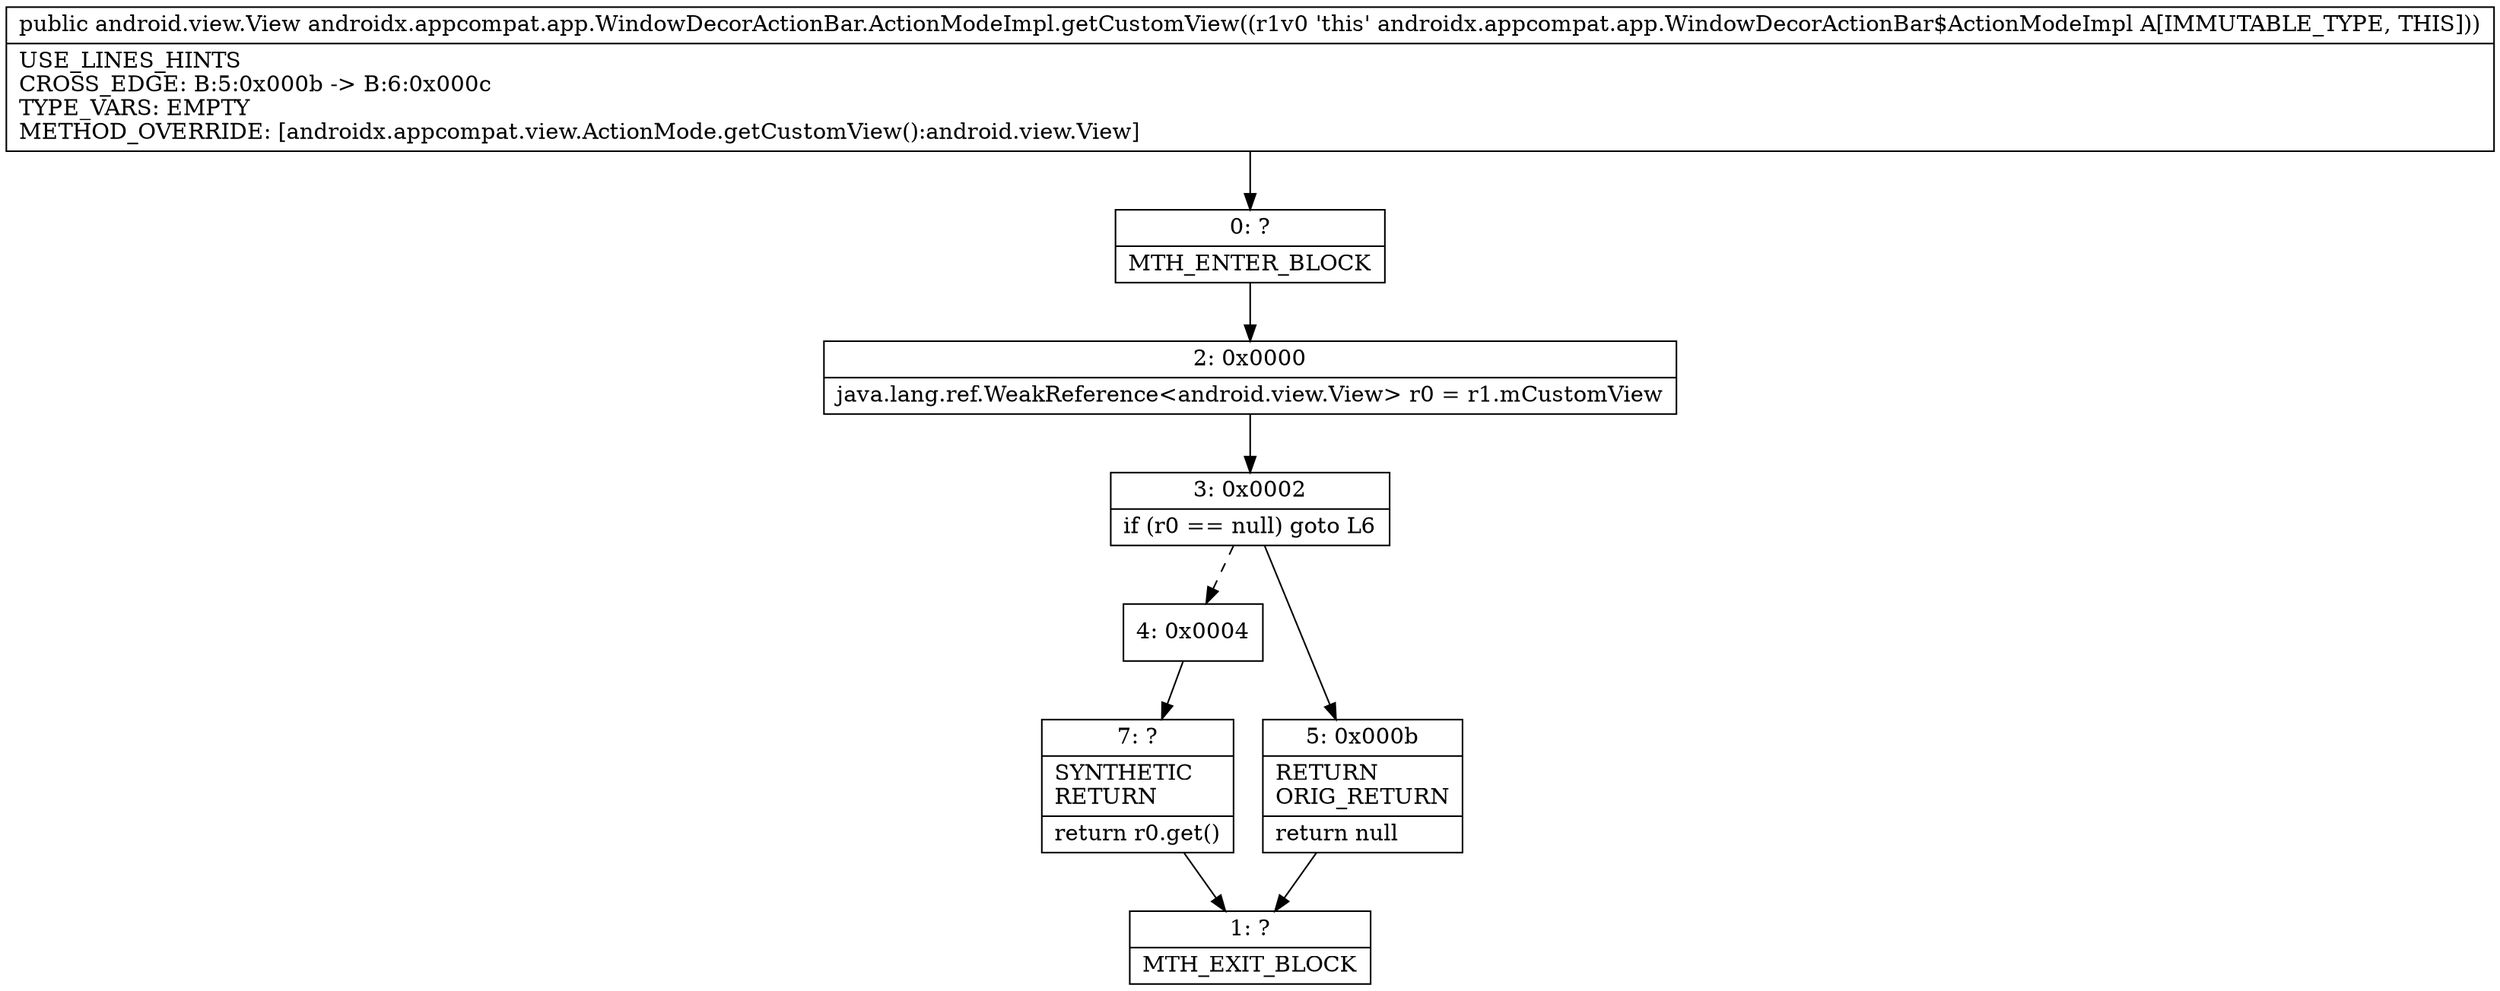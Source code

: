 digraph "CFG forandroidx.appcompat.app.WindowDecorActionBar.ActionModeImpl.getCustomView()Landroid\/view\/View;" {
Node_0 [shape=record,label="{0\:\ ?|MTH_ENTER_BLOCK\l}"];
Node_2 [shape=record,label="{2\:\ 0x0000|java.lang.ref.WeakReference\<android.view.View\> r0 = r1.mCustomView\l}"];
Node_3 [shape=record,label="{3\:\ 0x0002|if (r0 == null) goto L6\l}"];
Node_4 [shape=record,label="{4\:\ 0x0004}"];
Node_7 [shape=record,label="{7\:\ ?|SYNTHETIC\lRETURN\l|return r0.get()\l}"];
Node_1 [shape=record,label="{1\:\ ?|MTH_EXIT_BLOCK\l}"];
Node_5 [shape=record,label="{5\:\ 0x000b|RETURN\lORIG_RETURN\l|return null\l}"];
MethodNode[shape=record,label="{public android.view.View androidx.appcompat.app.WindowDecorActionBar.ActionModeImpl.getCustomView((r1v0 'this' androidx.appcompat.app.WindowDecorActionBar$ActionModeImpl A[IMMUTABLE_TYPE, THIS]))  | USE_LINES_HINTS\lCROSS_EDGE: B:5:0x000b \-\> B:6:0x000c\lTYPE_VARS: EMPTY\lMETHOD_OVERRIDE: [androidx.appcompat.view.ActionMode.getCustomView():android.view.View]\l}"];
MethodNode -> Node_0;Node_0 -> Node_2;
Node_2 -> Node_3;
Node_3 -> Node_4[style=dashed];
Node_3 -> Node_5;
Node_4 -> Node_7;
Node_7 -> Node_1;
Node_5 -> Node_1;
}

